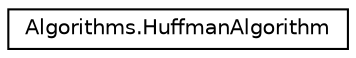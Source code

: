 digraph "Graphical Class Hierarchy"
{
 // INTERACTIVE_SVG=YES
 // LATEX_PDF_SIZE
  edge [fontname="Helvetica",fontsize="10",labelfontname="Helvetica",labelfontsize="10"];
  node [fontname="Helvetica",fontsize="10",shape=record];
  rankdir="LR";
  Node0 [label="Algorithms.HuffmanAlgorithm",height=0.2,width=0.4,color="black", fillcolor="white", style="filled",URL="$d2/d79/a00051.html",tooltip=" "];
}
